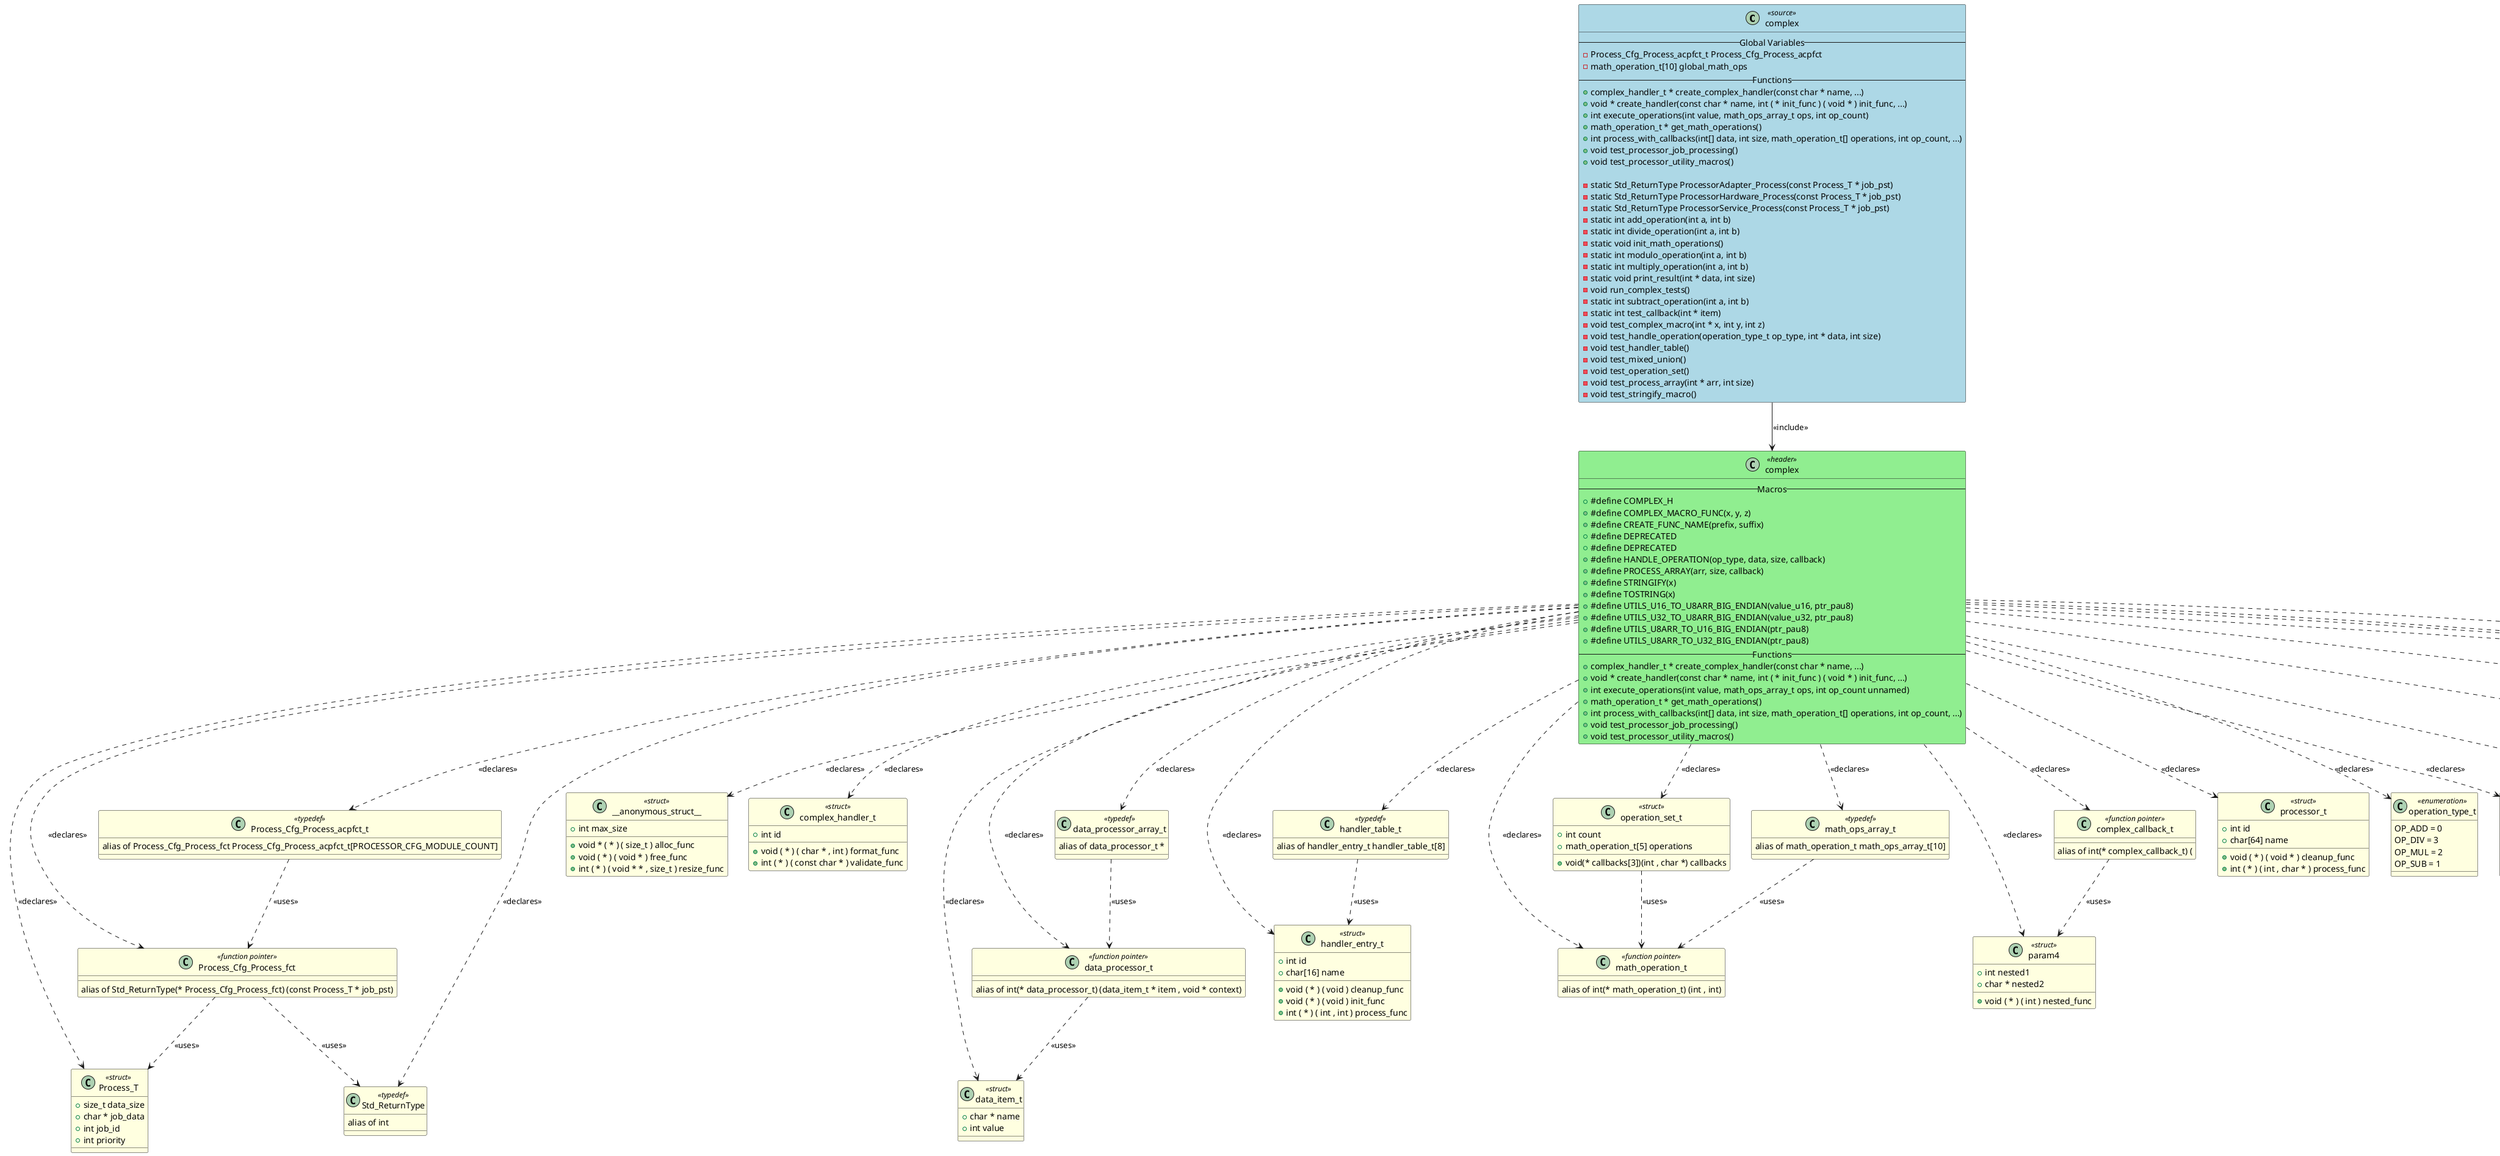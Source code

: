 @startuml complex

class "complex" as COMPLEX <<source>> #LightBlue
{
    -- Global Variables --
    - Process_Cfg_Process_acpfct_t Process_Cfg_Process_acpfct
    - math_operation_t[10] global_math_ops
    -- Functions --
    + complex_handler_t * create_complex_handler(const char * name, ...)
    + void * create_handler(const char * name, int ( * init_func ) ( void * ) init_func, ...)
    + int execute_operations(int value, math_ops_array_t ops, int op_count)
    + math_operation_t * get_math_operations()
    + int process_with_callbacks(int[] data, int size, math_operation_t[] operations, int op_count, ...)
    + void test_processor_job_processing()
    + void test_processor_utility_macros()

    - static Std_ReturnType ProcessorAdapter_Process(const Process_T * job_pst)
    - static Std_ReturnType ProcessorHardware_Process(const Process_T * job_pst)
    - static Std_ReturnType ProcessorService_Process(const Process_T * job_pst)
    - static int add_operation(int a, int b)
    - static int divide_operation(int a, int b)
    - static void init_math_operations()
    - static int modulo_operation(int a, int b)
    - static int multiply_operation(int a, int b)
    - static void print_result(int * data, int size)
    - void run_complex_tests()
    - static int subtract_operation(int a, int b)
    - static int test_callback(int * item)
    - void test_complex_macro(int * x, int y, int z)
    - void test_handle_operation(operation_type_t op_type, int * data, int size)
    - void test_handler_table()
    - void test_mixed_union()
    - void test_operation_set()
    - void test_process_array(int * arr, int size)
    - void test_stringify_macro()
}

class "complex" as HEADER_COMPLEX <<header>> #LightGreen
{
    -- Macros --
    + #define COMPLEX_H
    + #define COMPLEX_MACRO_FUNC(x, y, z)
    + #define CREATE_FUNC_NAME(prefix, suffix)
    + #define DEPRECATED
    + #define DEPRECATED
    + #define HANDLE_OPERATION(op_type, data, size, callback)
    + #define PROCESS_ARRAY(arr, size, callback)
    + #define STRINGIFY(x)
    + #define TOSTRING(x)
    + #define UTILS_U16_TO_U8ARR_BIG_ENDIAN(value_u16, ptr_pau8)
    + #define UTILS_U32_TO_U8ARR_BIG_ENDIAN(value_u32, ptr_pau8)
    + #define UTILS_U8ARR_TO_U16_BIG_ENDIAN(ptr_pau8)
    + #define UTILS_U8ARR_TO_U32_BIG_ENDIAN(ptr_pau8)
    -- Functions --
    + complex_handler_t * create_complex_handler(const char * name, ...)
    + void * create_handler(const char * name, int ( * init_func ) ( void * ) init_func, ...)
    + int execute_operations(int value, math_ops_array_t ops, int op_count unnamed)
    + math_operation_t * get_math_operations()
    + int process_with_callbacks(int[] data, int size, math_operation_t[] operations, int op_count, ...)
    + void test_processor_job_processing()
    + void test_processor_utility_macros()
}

class "Process_T" as TYPEDEF_PROCESS_T <<struct>> #LightYellow
{
    + size_t data_size
    + char * job_data
    + int job_id
    + int priority
}

class "__anonymous_struct__" as TYPEDEF___ANONYMOUS_STRUCT__ <<struct>> #LightYellow
{
    + void * ( * ) ( size_t ) alloc_func
    + void ( * ) ( void * ) free_func
    + int max_size
    + int ( * ) ( void * * , size_t ) resize_func
}

class "complex_handler_t" as TYPEDEF_COMPLEX_HANDLER_T <<struct>> #LightYellow
{
    + void ( * ) ( char * , int ) format_func
    + int id
    + int ( * ) ( const char * ) validate_func
}

class "data_item_t" as TYPEDEF_DATA_ITEM_T <<struct>> #LightYellow
{
    + char * name
    + int value
}

class "handler_entry_t" as TYPEDEF_HANDLER_ENTRY_T <<struct>> #LightYellow
{
    + void ( * ) ( void ) cleanup_func
    + int id
    + void ( * ) ( void ) init_func
    + char[16] name
    + int ( * ) ( int , int ) process_func
}

class "operation_set_t" as TYPEDEF_OPERATION_SET_T <<struct>> #LightYellow
{
    + void(* callbacks[3])(int , char *) callbacks
    + int count
    + math_operation_t[5] operations
}

class "param4" as TYPEDEF_PARAM4 <<struct>> #LightYellow
{
    + int nested1
    + char * nested2
    + void ( * ) ( int ) nested_func
}

class "processor_t" as TYPEDEF_PROCESSOR_T <<struct>> #LightYellow
{
    + void ( * ) ( void * ) cleanup_func
    + int id
    + char[64] name
    + int ( * ) ( int , char * ) process_func
}

class "operation_type_t" as TYPEDEF_OPERATION_TYPE_T <<enumeration>> #LightYellow
{
    OP_ADD = 0
    OP_DIV = 3
    OP_MUL = 2
    OP_SUB = 1
}

class "processor_module_enum_t" as TYPEDEF_PROCESSOR_MODULE_ENUM_T <<enumeration>> #LightYellow
{
    PROCESSOR_CFG_MODULE_ADAPTER = 0
    PROCESSOR_CFG_MODULE_COUNT = 3
    PROCESSOR_CFG_MODULE_HARDWARE = 2
    PROCESSOR_CFG_MODULE_SERVICE = 1
}

class "Process_Cfg_Process_acpfct_t" as TYPEDEF_PROCESS_CFG_PROCESS_ACPFCT_T <<typedef>> #LightYellow
{
    alias of Process_Cfg_Process_fct Process_Cfg_Process_acpfct_t[PROCESSOR_CFG_MODULE_COUNT]
}

class "Process_Cfg_Process_fct" as TYPEDEF_PROCESS_CFG_PROCESS_FCT <<function pointer>> #LightYellow
{
    alias of Std_ReturnType(* Process_Cfg_Process_fct) (const Process_T * job_pst)
}

class "Std_ReturnType" as TYPEDEF_STD_RETURNTYPE <<typedef>> #LightYellow
{
    alias of int
}

class "complex_callback_t" as TYPEDEF_COMPLEX_CALLBACK_T <<function pointer>> #LightYellow
{
    alias of int(* complex_callback_t) (
}

class "complex_func_ptr_t" as TYPEDEF_COMPLEX_FUNC_PTR_T <<typedef>> #LightYellow
{
    alias of int ( * ( * complex_func_ptr_t ) ( int , char * ) ) ( double , void * )
}

class "data_processor_array_t" as TYPEDEF_DATA_PROCESSOR_ARRAY_T <<typedef>> #LightYellow
{
    alias of data_processor_t *
}

class "data_processor_t" as TYPEDEF_DATA_PROCESSOR_T <<function pointer>> #LightYellow
{
    alias of int(* data_processor_t) (data_item_t * item , void * context)
}

class "debug_callback_t" as TYPEDEF_DEBUG_CALLBACK_T <<function pointer>> #LightYellow
{
    alias of void(* debug_callback_t) (const char * message , int level)
}

class "handler_table_t" as TYPEDEF_HANDLER_TABLE_T <<typedef>> #LightYellow
{
    alias of handler_entry_t handler_table_t[8]
}

class "math_operation_t" as TYPEDEF_MATH_OPERATION_T <<function pointer>> #LightYellow
{
    alias of int(* math_operation_t) (int , int)
}

class "math_ops_array_t" as TYPEDEF_MATH_OPS_ARRAY_T <<typedef>> #LightYellow
{
    alias of math_operation_t math_ops_array_t[10]
}

class "release_callback_t" as TYPEDEF_RELEASE_CALLBACK_T <<function pointer>> #LightYellow
{
    alias of void(* release_callback_t) (const char * message)
}

class "uint16" as TYPEDEF_UINT16 <<typedef>> #LightYellow
{
    alias of uint16_t
}

class "uint32" as TYPEDEF_UINT32 <<typedef>> #LightYellow
{
    alias of uint32_t
}

class "uint8" as TYPEDEF_UINT8 <<typedef>> #LightYellow
{
    alias of uint8_t
}

class "mixed_union_t" as TYPEDEF_MIXED_UNION_T <<union>> #LightYellow
{
    + int ( * ) ( int ) int_func
    + int int_val
    + char * str_val
    + void ( * ) ( void ) void_func
}


' Include relationships
COMPLEX --> HEADER_COMPLEX : <<include>>

' Declaration relationships
HEADER_COMPLEX ..> TYPEDEF_PROCESS_T : <<declares>>
HEADER_COMPLEX ..> TYPEDEF___ANONYMOUS_STRUCT__ : <<declares>>
HEADER_COMPLEX ..> TYPEDEF_COMPLEX_HANDLER_T : <<declares>>
HEADER_COMPLEX ..> TYPEDEF_DATA_ITEM_T : <<declares>>
HEADER_COMPLEX ..> TYPEDEF_HANDLER_ENTRY_T : <<declares>>
HEADER_COMPLEX ..> TYPEDEF_OPERATION_SET_T : <<declares>>
HEADER_COMPLEX ..> TYPEDEF_PARAM4 : <<declares>>
HEADER_COMPLEX ..> TYPEDEF_PROCESSOR_T : <<declares>>
HEADER_COMPLEX ..> TYPEDEF_OPERATION_TYPE_T : <<declares>>
HEADER_COMPLEX ..> TYPEDEF_PROCESSOR_MODULE_ENUM_T : <<declares>>
HEADER_COMPLEX ..> TYPEDEF_PROCESS_CFG_PROCESS_ACPFCT_T : <<declares>>
HEADER_COMPLEX ..> TYPEDEF_PROCESS_CFG_PROCESS_FCT : <<declares>>
HEADER_COMPLEX ..> TYPEDEF_STD_RETURNTYPE : <<declares>>
HEADER_COMPLEX ..> TYPEDEF_COMPLEX_CALLBACK_T : <<declares>>
HEADER_COMPLEX ..> TYPEDEF_COMPLEX_FUNC_PTR_T : <<declares>>
HEADER_COMPLEX ..> TYPEDEF_DATA_PROCESSOR_ARRAY_T : <<declares>>
HEADER_COMPLEX ..> TYPEDEF_DATA_PROCESSOR_T : <<declares>>
HEADER_COMPLEX ..> TYPEDEF_DEBUG_CALLBACK_T : <<declares>>
HEADER_COMPLEX ..> TYPEDEF_HANDLER_TABLE_T : <<declares>>
HEADER_COMPLEX ..> TYPEDEF_MATH_OPERATION_T : <<declares>>
HEADER_COMPLEX ..> TYPEDEF_MATH_OPS_ARRAY_T : <<declares>>
HEADER_COMPLEX ..> TYPEDEF_RELEASE_CALLBACK_T : <<declares>>
HEADER_COMPLEX ..> TYPEDEF_UINT16 : <<declares>>
HEADER_COMPLEX ..> TYPEDEF_UINT32 : <<declares>>
HEADER_COMPLEX ..> TYPEDEF_UINT8 : <<declares>>
HEADER_COMPLEX ..> TYPEDEF_MIXED_UNION_T : <<declares>>

' Uses relationships
TYPEDEF_OPERATION_SET_T ..> TYPEDEF_MATH_OPERATION_T : <<uses>>
TYPEDEF_PROCESS_CFG_PROCESS_ACPFCT_T ..> TYPEDEF_PROCESS_CFG_PROCESS_FCT : <<uses>>
TYPEDEF_PROCESS_CFG_PROCESS_FCT ..> TYPEDEF_PROCESS_T : <<uses>>
TYPEDEF_PROCESS_CFG_PROCESS_FCT ..> TYPEDEF_STD_RETURNTYPE : <<uses>>
TYPEDEF_COMPLEX_CALLBACK_T ..> TYPEDEF_PARAM4 : <<uses>>
TYPEDEF_DATA_PROCESSOR_ARRAY_T ..> TYPEDEF_DATA_PROCESSOR_T : <<uses>>
TYPEDEF_DATA_PROCESSOR_T ..> TYPEDEF_DATA_ITEM_T : <<uses>>
TYPEDEF_HANDLER_TABLE_T ..> TYPEDEF_HANDLER_ENTRY_T : <<uses>>
TYPEDEF_MATH_OPS_ARRAY_T ..> TYPEDEF_MATH_OPERATION_T : <<uses>>

@enduml
